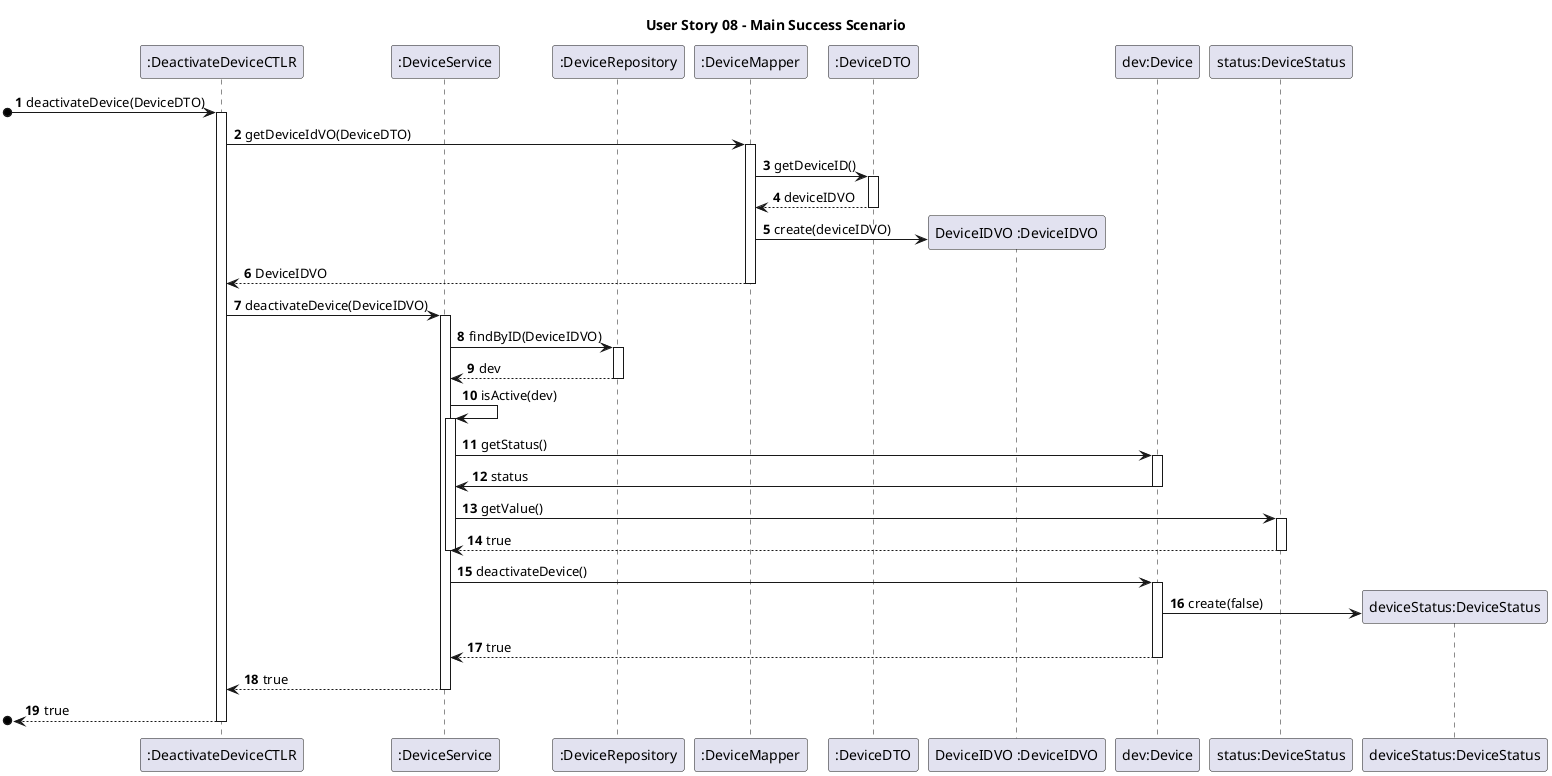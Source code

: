 @startuml
title User Story 08 - Main Success Scenario
autonumber

participant ":DeactivateDeviceCTLR" as C
participant ":DeviceService" as DS
participant ":DeviceRepository" as DR
participant ":DeviceMapper" as DVM
participant ":DeviceDTO" as DTO
participant "DeviceIDVO :DeviceIDVO" as DVO
participant "dev:Device" as D
participant "status:DeviceStatus" as DVST
participant "deviceStatus:DeviceStatus" as DVS


[o-> C : deactivateDevice(DeviceDTO)
activate C
C -> DVM : getDeviceIdVO(DeviceDTO)
activate DVM
DVM -> DTO : getDeviceID()
activate DTO
DTO --> DVM : deviceIDVO
deactivate DTO
DVM -> DVO** : create(deviceIDVO)
DVM --> C : DeviceIDVO
deactivate DVM
C -> DS : deactivateDevice(DeviceIDVO)
activate DS
DS -> DR : findByID(DeviceIDVO)
activate DR
DR --> DS : dev
deactivate DR

DS -> DS : isActive(dev)
activate DS

DS -> D : getStatus()
activate D
D -> DS : status
deactivate D
DS -> DVST : getValue()
activate DVST
DVST --> DS : true
deactivate DVST
deactivate DS
DS -> D : deactivateDevice()
activate D
D -> DVS** : create(false)
D --> DS : true
deactivate D
DS --> C : true
deactivate DS
[o<-- C : true
deactivate C




@enduml